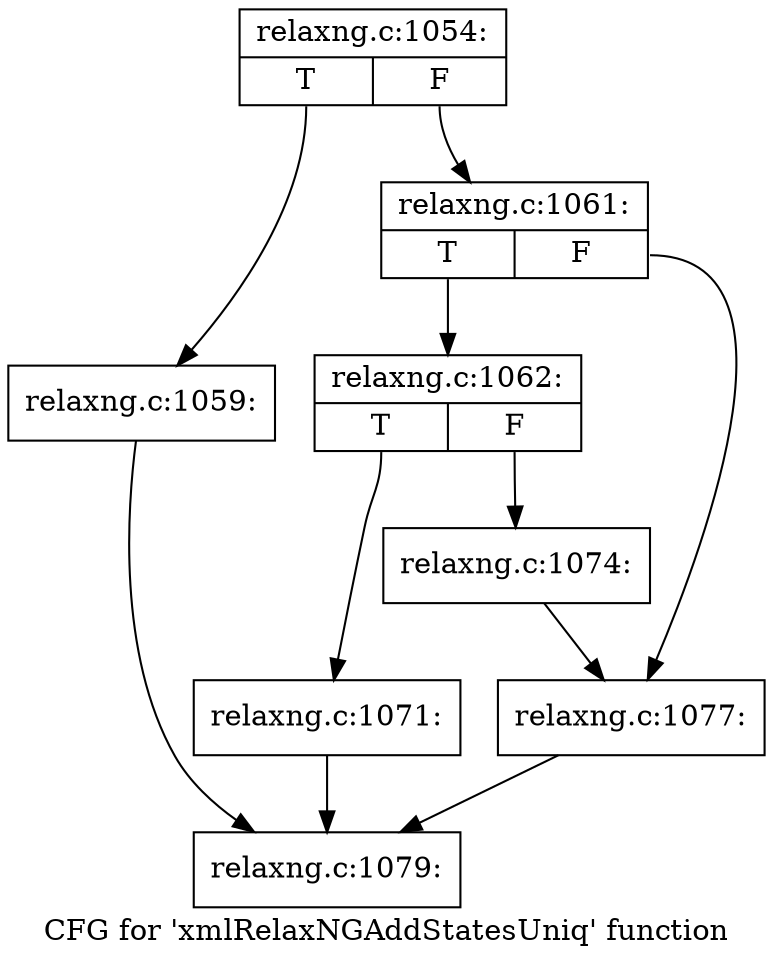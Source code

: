 digraph "CFG for 'xmlRelaxNGAddStatesUniq' function" {
	label="CFG for 'xmlRelaxNGAddStatesUniq' function";

	Node0x3f807b0 [shape=record,label="{relaxng.c:1054:|{<s0>T|<s1>F}}"];
	Node0x3f807b0:s0 -> Node0x3f85960;
	Node0x3f807b0:s1 -> Node0x3f859b0;
	Node0x3f85960 [shape=record,label="{relaxng.c:1059:}"];
	Node0x3f85960 -> Node0x3f84f30;
	Node0x3f859b0 [shape=record,label="{relaxng.c:1061:|{<s0>T|<s1>F}}"];
	Node0x3f859b0:s0 -> Node0x3f85f40;
	Node0x3f859b0:s1 -> Node0x3f85f90;
	Node0x3f85f40 [shape=record,label="{relaxng.c:1062:|{<s0>T|<s1>F}}"];
	Node0x3f85f40:s0 -> Node0x3f87590;
	Node0x3f85f40:s1 -> Node0x3f875e0;
	Node0x3f87590 [shape=record,label="{relaxng.c:1071:}"];
	Node0x3f87590 -> Node0x3f84f30;
	Node0x3f875e0 [shape=record,label="{relaxng.c:1074:}"];
	Node0x3f875e0 -> Node0x3f85f90;
	Node0x3f85f90 [shape=record,label="{relaxng.c:1077:}"];
	Node0x3f85f90 -> Node0x3f84f30;
	Node0x3f84f30 [shape=record,label="{relaxng.c:1079:}"];
}
